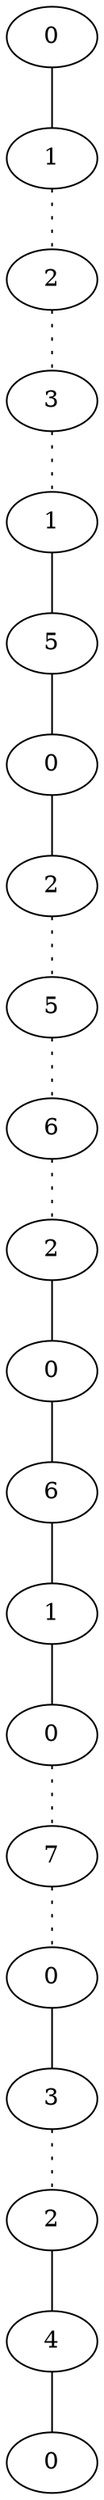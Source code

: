 graph {
a0[label=0];
a1[label=1];
a2[label=2];
a3[label=3];
a4[label=1];
a5[label=5];
a6[label=0];
a7[label=2];
a8[label=5];
a9[label=6];
a10[label=2];
a11[label=0];
a12[label=6];
a13[label=1];
a14[label=0];
a15[label=7];
a16[label=0];
a17[label=3];
a18[label=2];
a19[label=4];
a20[label=0];
a0 -- a1;
a1 -- a2 [style=dotted];
a2 -- a3 [style=dotted];
a3 -- a4 [style=dotted];
a4 -- a5;
a5 -- a6;
a6 -- a7;
a7 -- a8 [style=dotted];
a8 -- a9 [style=dotted];
a9 -- a10 [style=dotted];
a10 -- a11;
a11 -- a12;
a12 -- a13;
a13 -- a14;
a14 -- a15 [style=dotted];
a15 -- a16 [style=dotted];
a16 -- a17;
a17 -- a18 [style=dotted];
a18 -- a19;
a19 -- a20;
}
